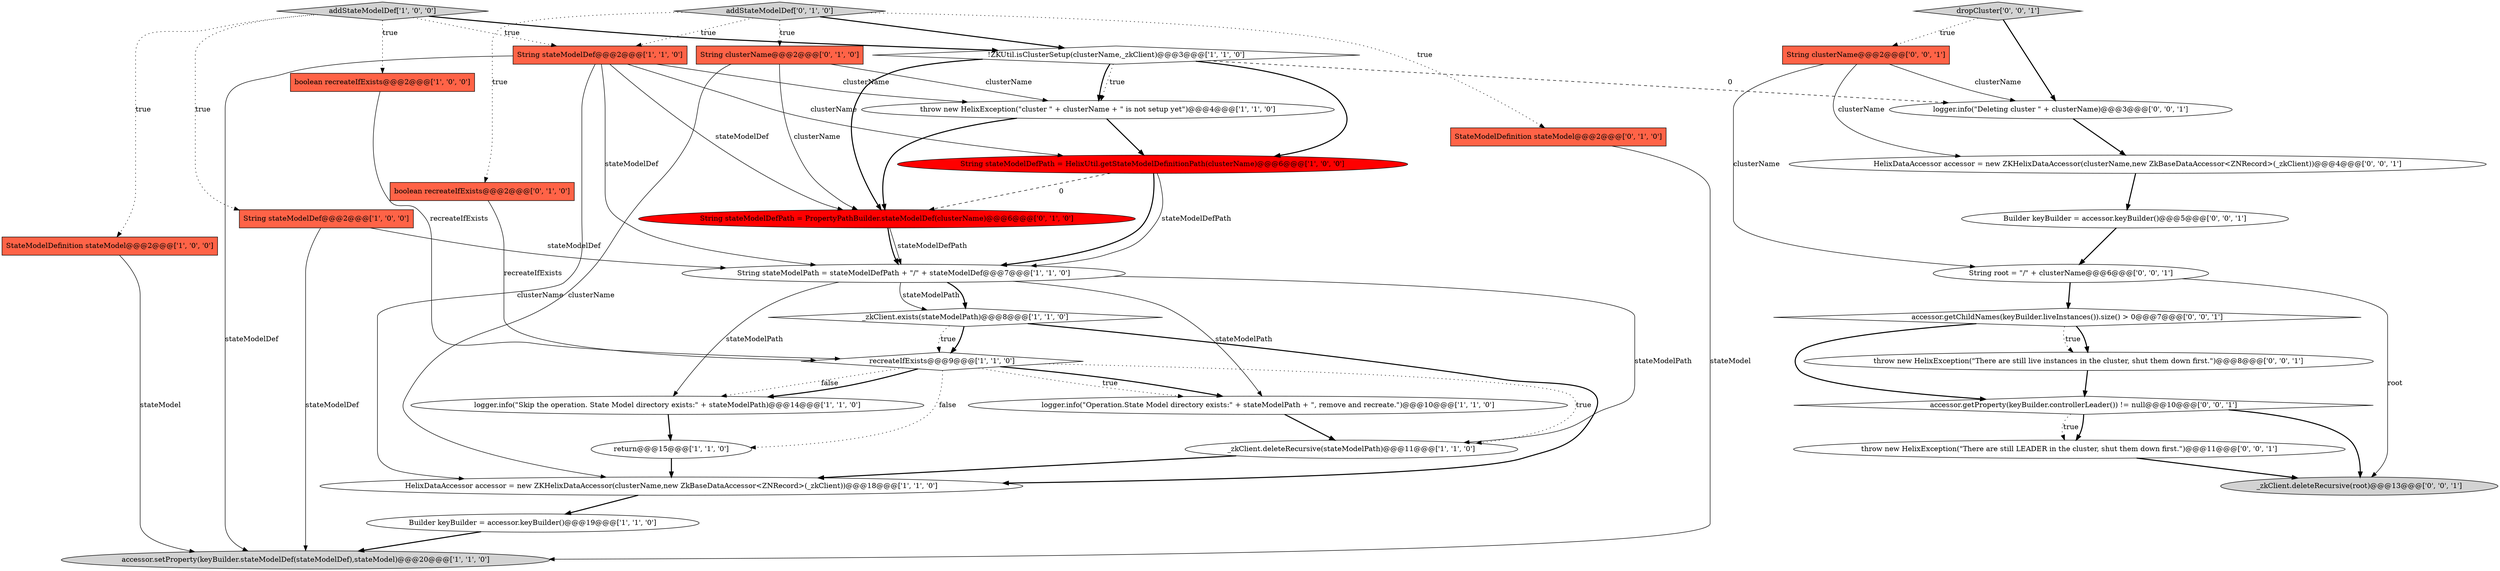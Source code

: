 digraph {
3 [style = filled, label = "return@@@15@@@['1', '1', '0']", fillcolor = white, shape = ellipse image = "AAA0AAABBB1BBB"];
31 [style = filled, label = "HelixDataAccessor accessor = new ZKHelixDataAccessor(clusterName,new ZkBaseDataAccessor<ZNRecord>(_zkClient))@@@4@@@['0', '0', '1']", fillcolor = white, shape = ellipse image = "AAA0AAABBB3BBB"];
32 [style = filled, label = "String clusterName@@@2@@@['0', '0', '1']", fillcolor = tomato, shape = box image = "AAA0AAABBB3BBB"];
15 [style = filled, label = "String stateModelDefPath = HelixUtil.getStateModelDefinitionPath(clusterName)@@@6@@@['1', '0', '0']", fillcolor = red, shape = ellipse image = "AAA1AAABBB1BBB"];
26 [style = filled, label = "logger.info(\"Deleting cluster \" + clusterName)@@@3@@@['0', '0', '1']", fillcolor = white, shape = ellipse image = "AAA0AAABBB3BBB"];
4 [style = filled, label = "_zkClient.exists(stateModelPath)@@@8@@@['1', '1', '0']", fillcolor = white, shape = diamond image = "AAA0AAABBB1BBB"];
13 [style = filled, label = "!ZKUtil.isClusterSetup(clusterName,_zkClient)@@@3@@@['1', '1', '0']", fillcolor = white, shape = diamond image = "AAA0AAABBB1BBB"];
29 [style = filled, label = "throw new HelixException(\"There are still live instances in the cluster, shut them down first.\")@@@8@@@['0', '0', '1']", fillcolor = white, shape = ellipse image = "AAA0AAABBB3BBB"];
18 [style = filled, label = "String stateModelDefPath = PropertyPathBuilder.stateModelDef(clusterName)@@@6@@@['0', '1', '0']", fillcolor = red, shape = ellipse image = "AAA1AAABBB2BBB"];
8 [style = filled, label = "String stateModelDef@@@2@@@['1', '0', '0']", fillcolor = tomato, shape = box image = "AAA0AAABBB1BBB"];
24 [style = filled, label = "_zkClient.deleteRecursive(root)@@@13@@@['0', '0', '1']", fillcolor = lightgray, shape = ellipse image = "AAA0AAABBB3BBB"];
10 [style = filled, label = "boolean recreateIfExists@@@2@@@['1', '0', '0']", fillcolor = tomato, shape = box image = "AAA0AAABBB1BBB"];
25 [style = filled, label = "throw new HelixException(\"There are still LEADER in the cluster, shut them down first.\")@@@11@@@['0', '0', '1']", fillcolor = white, shape = ellipse image = "AAA0AAABBB3BBB"];
12 [style = filled, label = "addStateModelDef['1', '0', '0']", fillcolor = lightgray, shape = diamond image = "AAA0AAABBB1BBB"];
16 [style = filled, label = "_zkClient.deleteRecursive(stateModelPath)@@@11@@@['1', '1', '0']", fillcolor = white, shape = ellipse image = "AAA0AAABBB1BBB"];
19 [style = filled, label = "String clusterName@@@2@@@['0', '1', '0']", fillcolor = tomato, shape = box image = "AAA0AAABBB2BBB"];
30 [style = filled, label = "accessor.getProperty(keyBuilder.controllerLeader()) != null@@@10@@@['0', '0', '1']", fillcolor = white, shape = diamond image = "AAA0AAABBB3BBB"];
1 [style = filled, label = "logger.info(\"Skip the operation. State Model directory exists:\" + stateModelPath)@@@14@@@['1', '1', '0']", fillcolor = white, shape = ellipse image = "AAA0AAABBB1BBB"];
7 [style = filled, label = "accessor.setProperty(keyBuilder.stateModelDef(stateModelDef),stateModel)@@@20@@@['1', '1', '0']", fillcolor = lightgray, shape = ellipse image = "AAA0AAABBB1BBB"];
0 [style = filled, label = "logger.info(\"Operation.State Model directory exists:\" + stateModelPath + \", remove and recreate.\")@@@10@@@['1', '1', '0']", fillcolor = white, shape = ellipse image = "AAA0AAABBB1BBB"];
22 [style = filled, label = "StateModelDefinition stateModel@@@2@@@['0', '1', '0']", fillcolor = tomato, shape = box image = "AAA0AAABBB2BBB"];
6 [style = filled, label = "throw new HelixException(\"cluster \" + clusterName + \" is not setup yet\")@@@4@@@['1', '1', '0']", fillcolor = white, shape = ellipse image = "AAA0AAABBB1BBB"];
27 [style = filled, label = "String root = \"/\" + clusterName@@@6@@@['0', '0', '1']", fillcolor = white, shape = ellipse image = "AAA0AAABBB3BBB"];
11 [style = filled, label = "StateModelDefinition stateModel@@@2@@@['1', '0', '0']", fillcolor = tomato, shape = box image = "AAA0AAABBB1BBB"];
20 [style = filled, label = "boolean recreateIfExists@@@2@@@['0', '1', '0']", fillcolor = tomato, shape = box image = "AAA0AAABBB2BBB"];
5 [style = filled, label = "Builder keyBuilder = accessor.keyBuilder()@@@19@@@['1', '1', '0']", fillcolor = white, shape = ellipse image = "AAA0AAABBB1BBB"];
21 [style = filled, label = "addStateModelDef['0', '1', '0']", fillcolor = lightgray, shape = diamond image = "AAA0AAABBB2BBB"];
23 [style = filled, label = "Builder keyBuilder = accessor.keyBuilder()@@@5@@@['0', '0', '1']", fillcolor = white, shape = ellipse image = "AAA0AAABBB3BBB"];
33 [style = filled, label = "accessor.getChildNames(keyBuilder.liveInstances()).size() > 0@@@7@@@['0', '0', '1']", fillcolor = white, shape = diamond image = "AAA0AAABBB3BBB"];
2 [style = filled, label = "String stateModelPath = stateModelDefPath + \"/\" + stateModelDef@@@7@@@['1', '1', '0']", fillcolor = white, shape = ellipse image = "AAA0AAABBB1BBB"];
28 [style = filled, label = "dropCluster['0', '0', '1']", fillcolor = lightgray, shape = diamond image = "AAA0AAABBB3BBB"];
14 [style = filled, label = "recreateIfExists@@@9@@@['1', '1', '0']", fillcolor = white, shape = diamond image = "AAA0AAABBB1BBB"];
17 [style = filled, label = "String stateModelDef@@@2@@@['1', '1', '0']", fillcolor = tomato, shape = box image = "AAA0AAABBB1BBB"];
9 [style = filled, label = "HelixDataAccessor accessor = new ZKHelixDataAccessor(clusterName,new ZkBaseDataAccessor<ZNRecord>(_zkClient))@@@18@@@['1', '1', '0']", fillcolor = white, shape = ellipse image = "AAA0AAABBB1BBB"];
13->6 [style = dotted, label="true"];
17->7 [style = solid, label="stateModelDef"];
22->7 [style = solid, label="stateModel"];
4->9 [style = bold, label=""];
0->16 [style = bold, label=""];
12->17 [style = dotted, label="true"];
15->2 [style = bold, label=""];
2->4 [style = solid, label="stateModelPath"];
2->1 [style = solid, label="stateModelPath"];
4->14 [style = bold, label=""];
21->20 [style = dotted, label="true"];
16->9 [style = bold, label=""];
31->23 [style = bold, label=""];
30->24 [style = bold, label=""];
10->14 [style = solid, label="recreateIfExists"];
23->27 [style = bold, label=""];
19->6 [style = solid, label="clusterName"];
14->0 [style = dotted, label="true"];
29->30 [style = bold, label=""];
12->8 [style = dotted, label="true"];
6->18 [style = bold, label=""];
8->2 [style = solid, label="stateModelDef"];
15->18 [style = dashed, label="0"];
1->3 [style = bold, label=""];
17->15 [style = solid, label="clusterName"];
30->25 [style = bold, label=""];
21->22 [style = dotted, label="true"];
2->0 [style = solid, label="stateModelPath"];
28->26 [style = bold, label=""];
21->17 [style = dotted, label="true"];
11->7 [style = solid, label="stateModel"];
4->14 [style = dotted, label="true"];
14->1 [style = dotted, label="false"];
18->2 [style = bold, label=""];
15->2 [style = solid, label="stateModelDefPath"];
2->4 [style = bold, label=""];
13->26 [style = dashed, label="0"];
6->15 [style = bold, label=""];
14->1 [style = bold, label=""];
14->3 [style = dotted, label="false"];
12->11 [style = dotted, label="true"];
33->29 [style = bold, label=""];
14->16 [style = dotted, label="true"];
3->9 [style = bold, label=""];
12->13 [style = bold, label=""];
25->24 [style = bold, label=""];
26->31 [style = bold, label=""];
2->16 [style = solid, label="stateModelPath"];
28->32 [style = dotted, label="true"];
8->7 [style = solid, label="stateModelDef"];
19->18 [style = solid, label="clusterName"];
30->25 [style = dotted, label="true"];
12->10 [style = dotted, label="true"];
14->0 [style = bold, label=""];
32->27 [style = solid, label="clusterName"];
19->9 [style = solid, label="clusterName"];
21->19 [style = dotted, label="true"];
32->26 [style = solid, label="clusterName"];
17->2 [style = solid, label="stateModelDef"];
33->29 [style = dotted, label="true"];
9->5 [style = bold, label=""];
33->30 [style = bold, label=""];
5->7 [style = bold, label=""];
32->31 [style = solid, label="clusterName"];
18->2 [style = solid, label="stateModelDefPath"];
27->24 [style = solid, label="root"];
13->15 [style = bold, label=""];
27->33 [style = bold, label=""];
13->6 [style = bold, label=""];
17->9 [style = solid, label="clusterName"];
17->18 [style = solid, label="stateModelDef"];
20->14 [style = solid, label="recreateIfExists"];
13->18 [style = bold, label=""];
17->6 [style = solid, label="clusterName"];
21->13 [style = bold, label=""];
}
